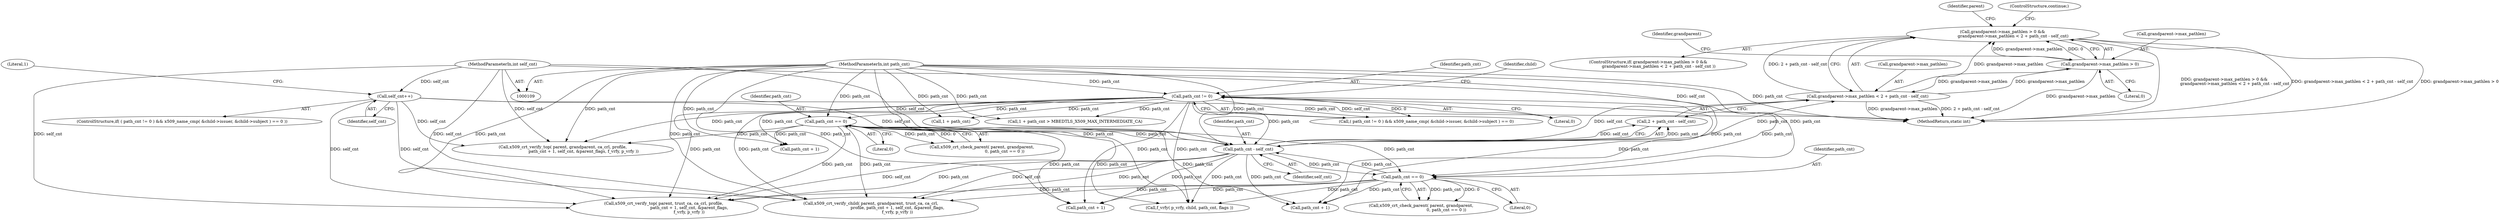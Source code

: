 digraph "0_mbedtls_31458a18788b0cf0b722acda9bb2f2fe13a3fb32_1@API" {
"1000361" [label="(Call,grandparent->max_pathlen > 0 &&\n                grandparent->max_pathlen < 2 + path_cnt - self_cnt)"];
"1000362" [label="(Call,grandparent->max_pathlen > 0)"];
"1000367" [label="(Call,grandparent->max_pathlen < 2 + path_cnt - self_cnt)"];
"1000373" [label="(Call,path_cnt - self_cnt)"];
"1000312" [label="(Call,path_cnt == 0)"];
"1000115" [label="(MethodParameterIn,int path_cnt)"];
"1000131" [label="(Call,path_cnt != 0)"];
"1000384" [label="(Call,path_cnt == 0)"];
"1000145" [label="(Call,self_cnt++)"];
"1000116" [label="(MethodParameterIn,int self_cnt)"];
"1000138" [label="(Identifier,child)"];
"1000425" [label="(Call,path_cnt + 1)"];
"1000381" [label="(Identifier,parent)"];
"1000313" [label="(Identifier,path_cnt)"];
"1000360" [label="(ControlStructure,if( grandparent->max_pathlen > 0 &&\n                grandparent->max_pathlen < 2 + path_cnt - self_cnt ))"];
"1000148" [label="(Call,1 + path_cnt > MBEDTLS_X509_MAX_INTERMEDIATE_CA)"];
"1000329" [label="(Call,path_cnt + 1)"];
"1000363" [label="(Call,grandparent->max_pathlen)"];
"1000373" [label="(Call,path_cnt - self_cnt)"];
"1000145" [label="(Call,self_cnt++)"];
"1000132" [label="(Identifier,path_cnt)"];
"1000402" [label="(Call,path_cnt + 1)"];
"1000130" [label="(Call,( path_cnt != 0 ) && x509_name_cmp( &child->issuer, &child->subject ) == 0)"];
"1000380" [label="(Call,x509_crt_check_parent( parent, grandparent,\n                                       0, path_cnt == 0 ))"];
"1000115" [label="(MethodParameterIn,int path_cnt)"];
"1000146" [label="(Identifier,self_cnt)"];
"1000324" [label="(Call,x509_crt_verify_top( parent, grandparent, ca_crl, profile,\n                                path_cnt + 1, self_cnt, &parent_flags, f_vrfy, p_vrfy ))"];
"1000314" [label="(Literal,0)"];
"1000375" [label="(Identifier,self_cnt)"];
"1000371" [label="(Call,2 + path_cnt - self_cnt)"];
"1000116" [label="(MethodParameterIn,int self_cnt)"];
"1000129" [label="(ControlStructure,if( ( path_cnt != 0 ) && x509_name_cmp( &child->issuer, &child->subject ) == 0 ))"];
"1000308" [label="(Call,x509_crt_check_parent( parent, grandparent,\n                                   0, path_cnt == 0 ))"];
"1000131" [label="(Call,path_cnt != 0)"];
"1000420" [label="(Call,x509_crt_verify_top( parent, trust_ca, ca_crl, profile,\n                                       path_cnt + 1, self_cnt, &parent_flags,\n                                       f_vrfy, p_vrfy ))"];
"1000150" [label="(Literal,1)"];
"1000386" [label="(Literal,0)"];
"1000133" [label="(Literal,0)"];
"1000369" [label="(Identifier,grandparent)"];
"1000312" [label="(Call,path_cnt == 0)"];
"1000149" [label="(Call,1 + path_cnt)"];
"1000384" [label="(Call,path_cnt == 0)"];
"1000374" [label="(Identifier,path_cnt)"];
"1000377" [label="(ControlStructure,continue;)"];
"1000361" [label="(Call,grandparent->max_pathlen > 0 &&\n                grandparent->max_pathlen < 2 + path_cnt - self_cnt)"];
"1000368" [label="(Call,grandparent->max_pathlen)"];
"1000447" [label="(Call,f_vrfy( p_vrfy, child, path_cnt, flags ))"];
"1000367" [label="(Call,grandparent->max_pathlen < 2 + path_cnt - self_cnt)"];
"1000366" [label="(Literal,0)"];
"1000461" [label="(MethodReturn,static int)"];
"1000385" [label="(Identifier,path_cnt)"];
"1000396" [label="(Call,x509_crt_verify_child( parent, grandparent, trust_ca, ca_crl,\n                                         profile, path_cnt + 1, self_cnt, &parent_flags,\n                                         f_vrfy, p_vrfy ))"];
"1000362" [label="(Call,grandparent->max_pathlen > 0)"];
"1000361" -> "1000360"  [label="AST: "];
"1000361" -> "1000362"  [label="CFG: "];
"1000361" -> "1000367"  [label="CFG: "];
"1000362" -> "1000361"  [label="AST: "];
"1000367" -> "1000361"  [label="AST: "];
"1000377" -> "1000361"  [label="CFG: "];
"1000381" -> "1000361"  [label="CFG: "];
"1000361" -> "1000461"  [label="DDG: grandparent->max_pathlen > 0 &&\n                grandparent->max_pathlen < 2 + path_cnt - self_cnt"];
"1000361" -> "1000461"  [label="DDG: grandparent->max_pathlen < 2 + path_cnt - self_cnt"];
"1000361" -> "1000461"  [label="DDG: grandparent->max_pathlen > 0"];
"1000362" -> "1000361"  [label="DDG: grandparent->max_pathlen"];
"1000362" -> "1000361"  [label="DDG: 0"];
"1000367" -> "1000361"  [label="DDG: grandparent->max_pathlen"];
"1000367" -> "1000361"  [label="DDG: 2 + path_cnt - self_cnt"];
"1000362" -> "1000366"  [label="CFG: "];
"1000363" -> "1000362"  [label="AST: "];
"1000366" -> "1000362"  [label="AST: "];
"1000369" -> "1000362"  [label="CFG: "];
"1000362" -> "1000461"  [label="DDG: grandparent->max_pathlen"];
"1000367" -> "1000362"  [label="DDG: grandparent->max_pathlen"];
"1000362" -> "1000367"  [label="DDG: grandparent->max_pathlen"];
"1000367" -> "1000371"  [label="CFG: "];
"1000368" -> "1000367"  [label="AST: "];
"1000371" -> "1000367"  [label="AST: "];
"1000367" -> "1000461"  [label="DDG: grandparent->max_pathlen"];
"1000367" -> "1000461"  [label="DDG: 2 + path_cnt - self_cnt"];
"1000373" -> "1000367"  [label="DDG: path_cnt"];
"1000373" -> "1000367"  [label="DDG: self_cnt"];
"1000373" -> "1000371"  [label="AST: "];
"1000373" -> "1000375"  [label="CFG: "];
"1000374" -> "1000373"  [label="AST: "];
"1000375" -> "1000373"  [label="AST: "];
"1000371" -> "1000373"  [label="CFG: "];
"1000373" -> "1000371"  [label="DDG: path_cnt"];
"1000373" -> "1000371"  [label="DDG: self_cnt"];
"1000312" -> "1000373"  [label="DDG: path_cnt"];
"1000384" -> "1000373"  [label="DDG: path_cnt"];
"1000115" -> "1000373"  [label="DDG: path_cnt"];
"1000131" -> "1000373"  [label="DDG: path_cnt"];
"1000145" -> "1000373"  [label="DDG: self_cnt"];
"1000116" -> "1000373"  [label="DDG: self_cnt"];
"1000373" -> "1000384"  [label="DDG: path_cnt"];
"1000373" -> "1000396"  [label="DDG: self_cnt"];
"1000373" -> "1000396"  [label="DDG: path_cnt"];
"1000373" -> "1000402"  [label="DDG: path_cnt"];
"1000373" -> "1000420"  [label="DDG: path_cnt"];
"1000373" -> "1000420"  [label="DDG: self_cnt"];
"1000373" -> "1000425"  [label="DDG: path_cnt"];
"1000373" -> "1000447"  [label="DDG: path_cnt"];
"1000312" -> "1000308"  [label="AST: "];
"1000312" -> "1000314"  [label="CFG: "];
"1000313" -> "1000312"  [label="AST: "];
"1000314" -> "1000312"  [label="AST: "];
"1000308" -> "1000312"  [label="CFG: "];
"1000312" -> "1000308"  [label="DDG: path_cnt"];
"1000312" -> "1000308"  [label="DDG: 0"];
"1000115" -> "1000312"  [label="DDG: path_cnt"];
"1000131" -> "1000312"  [label="DDG: path_cnt"];
"1000312" -> "1000324"  [label="DDG: path_cnt"];
"1000312" -> "1000329"  [label="DDG: path_cnt"];
"1000312" -> "1000384"  [label="DDG: path_cnt"];
"1000312" -> "1000396"  [label="DDG: path_cnt"];
"1000312" -> "1000402"  [label="DDG: path_cnt"];
"1000312" -> "1000420"  [label="DDG: path_cnt"];
"1000312" -> "1000425"  [label="DDG: path_cnt"];
"1000312" -> "1000447"  [label="DDG: path_cnt"];
"1000115" -> "1000109"  [label="AST: "];
"1000115" -> "1000461"  [label="DDG: path_cnt"];
"1000115" -> "1000131"  [label="DDG: path_cnt"];
"1000115" -> "1000148"  [label="DDG: path_cnt"];
"1000115" -> "1000149"  [label="DDG: path_cnt"];
"1000115" -> "1000324"  [label="DDG: path_cnt"];
"1000115" -> "1000329"  [label="DDG: path_cnt"];
"1000115" -> "1000384"  [label="DDG: path_cnt"];
"1000115" -> "1000396"  [label="DDG: path_cnt"];
"1000115" -> "1000402"  [label="DDG: path_cnt"];
"1000115" -> "1000420"  [label="DDG: path_cnt"];
"1000115" -> "1000425"  [label="DDG: path_cnt"];
"1000115" -> "1000447"  [label="DDG: path_cnt"];
"1000131" -> "1000130"  [label="AST: "];
"1000131" -> "1000133"  [label="CFG: "];
"1000132" -> "1000131"  [label="AST: "];
"1000133" -> "1000131"  [label="AST: "];
"1000138" -> "1000131"  [label="CFG: "];
"1000130" -> "1000131"  [label="CFG: "];
"1000131" -> "1000130"  [label="DDG: path_cnt"];
"1000131" -> "1000130"  [label="DDG: 0"];
"1000131" -> "1000148"  [label="DDG: path_cnt"];
"1000131" -> "1000149"  [label="DDG: path_cnt"];
"1000131" -> "1000324"  [label="DDG: path_cnt"];
"1000131" -> "1000329"  [label="DDG: path_cnt"];
"1000131" -> "1000384"  [label="DDG: path_cnt"];
"1000131" -> "1000396"  [label="DDG: path_cnt"];
"1000131" -> "1000402"  [label="DDG: path_cnt"];
"1000131" -> "1000420"  [label="DDG: path_cnt"];
"1000131" -> "1000425"  [label="DDG: path_cnt"];
"1000131" -> "1000447"  [label="DDG: path_cnt"];
"1000384" -> "1000380"  [label="AST: "];
"1000384" -> "1000386"  [label="CFG: "];
"1000385" -> "1000384"  [label="AST: "];
"1000386" -> "1000384"  [label="AST: "];
"1000380" -> "1000384"  [label="CFG: "];
"1000384" -> "1000380"  [label="DDG: path_cnt"];
"1000384" -> "1000380"  [label="DDG: 0"];
"1000384" -> "1000396"  [label="DDG: path_cnt"];
"1000384" -> "1000402"  [label="DDG: path_cnt"];
"1000384" -> "1000420"  [label="DDG: path_cnt"];
"1000384" -> "1000425"  [label="DDG: path_cnt"];
"1000384" -> "1000447"  [label="DDG: path_cnt"];
"1000145" -> "1000129"  [label="AST: "];
"1000145" -> "1000146"  [label="CFG: "];
"1000146" -> "1000145"  [label="AST: "];
"1000150" -> "1000145"  [label="CFG: "];
"1000145" -> "1000461"  [label="DDG: self_cnt"];
"1000116" -> "1000145"  [label="DDG: self_cnt"];
"1000145" -> "1000324"  [label="DDG: self_cnt"];
"1000145" -> "1000396"  [label="DDG: self_cnt"];
"1000145" -> "1000420"  [label="DDG: self_cnt"];
"1000116" -> "1000109"  [label="AST: "];
"1000116" -> "1000461"  [label="DDG: self_cnt"];
"1000116" -> "1000324"  [label="DDG: self_cnt"];
"1000116" -> "1000396"  [label="DDG: self_cnt"];
"1000116" -> "1000420"  [label="DDG: self_cnt"];
}
